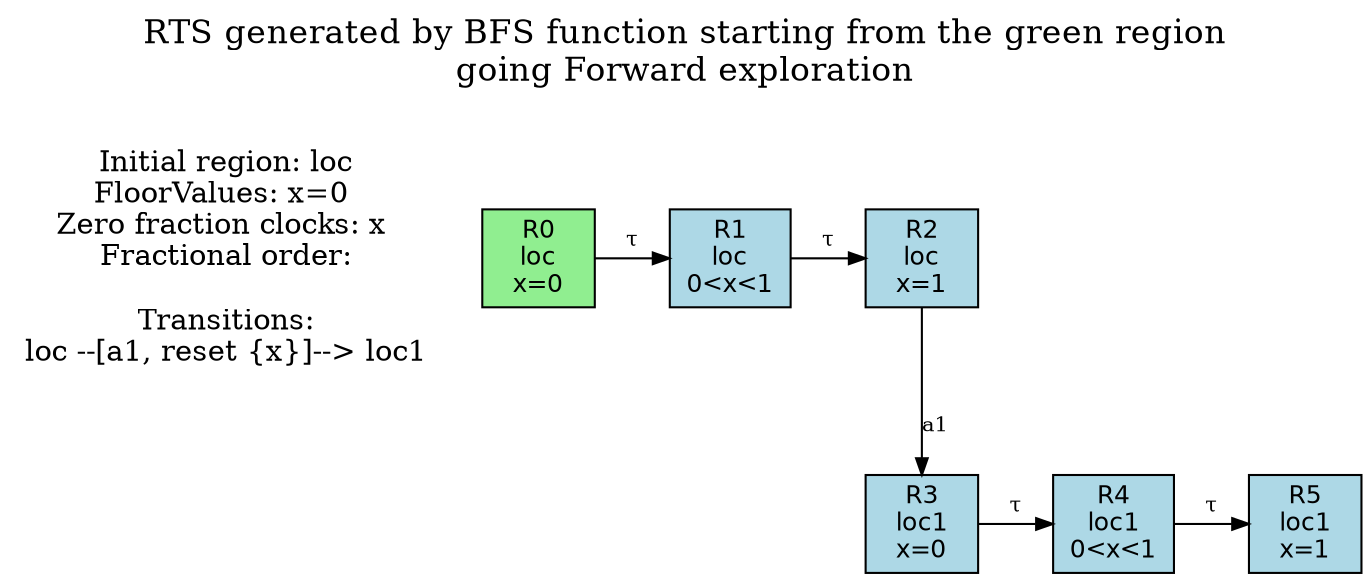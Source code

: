 digraph RTS {
  rankdir=TB;
  splines=true;
  label="RTS generated by BFS function starting from the green region\ngoing Forward exploration

";
  labelloc=t;
  fontsize=16;
  Info [shape=plaintext, label="Initial region: loc\nFloorValues: x=0 \nZero fraction clocks: x \nFractional order:\n\nTransitions:\nloc --[a1, reset {x}]--> loc1\n"];
  node [shape=box, style=filled, fillcolor=white, fontname=Helvetica, fontsize=12];
  edge [fontsize=10, color=black, arrowsize=0.8];
  R0 [label="R0\nloc
x=0", fillcolor=lightgreen];
  R1 [label="R1\nloc
0<x<1", fillcolor=lightblue];
  R2 [label="R2\nloc
x=1", fillcolor=lightblue];
  R3 [label="R3\nloc1
x=0", fillcolor=lightblue];
  R4 [label="R4\nloc1
0<x<1", fillcolor=lightblue];
  R5 [label="R5\nloc1
x=1", fillcolor=lightblue];
  { rank=same; R1; R0; R2; }
  { rank=same; R4; R3; R5; }
  R0 -> R1 [label="τ"];
  R1 -> R2 [label="τ"];
  R2 -> R3 [label="a1"];
  R3 -> R4 [label="τ"];
  R4 -> R5 [label="τ"];
}
